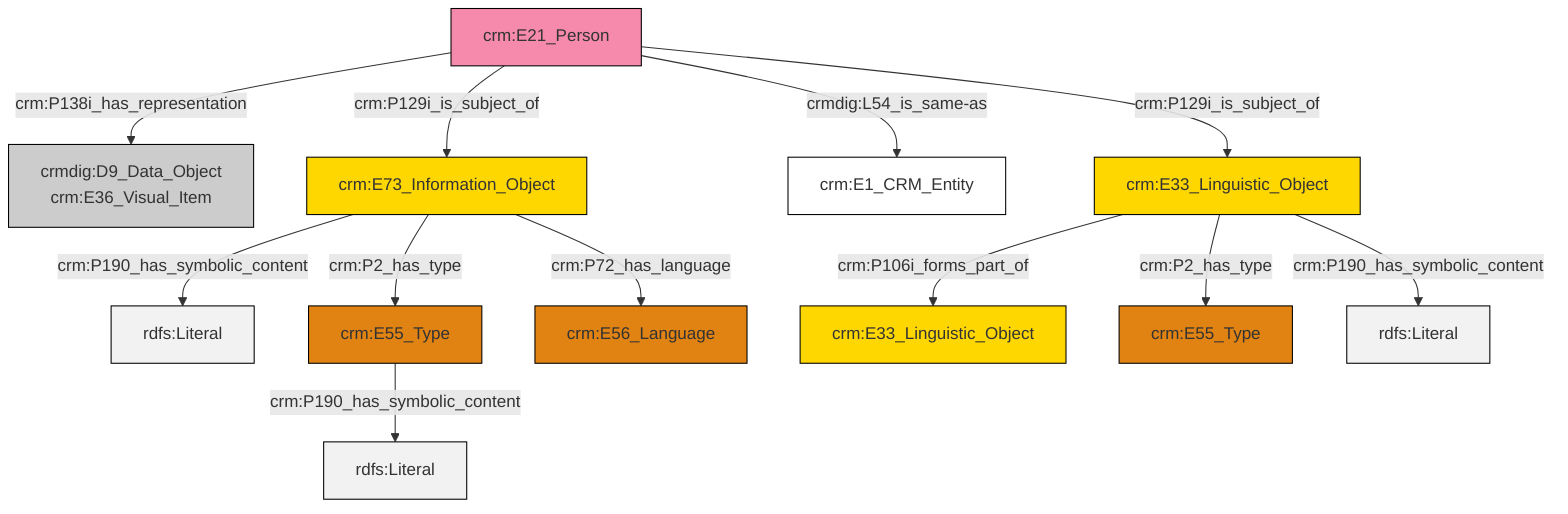 graph TD
classDef Literal fill:#f2f2f2,stroke:#000000;
classDef CRM_Entity fill:#FFFFFF,stroke:#000000;
classDef Temporal_Entity fill:#00C9E6, stroke:#000000;
classDef Type fill:#E18312, stroke:#000000;
classDef Time-Span fill:#2C9C91, stroke:#000000;
classDef Appellation fill:#FFEB7F, stroke:#000000;
classDef Place fill:#008836, stroke:#000000;
classDef Persistent_Item fill:#B266B2, stroke:#000000;
classDef Conceptual_Object fill:#FFD700, stroke:#000000;
classDef Physical_Thing fill:#D2B48C, stroke:#000000;
classDef Actor fill:#f58aad, stroke:#000000;
classDef PC_Classes fill:#4ce600, stroke:#000000;
classDef Multi fill:#cccccc,stroke:#000000;

4["crm:E73_Information_Object"]:::Conceptual_Object -->|crm:P190_has_symbolic_content| 5[rdfs:Literal]:::Literal
4["crm:E73_Information_Object"]:::Conceptual_Object -->|crm:P2_has_type| 6["crm:E55_Type"]:::Type
2["crm:E21_Person"]:::Actor -->|crm:P138i_has_representation| 0["crmdig:D9_Data_Object<br>crm:E36_Visual_Item"]:::Multi
14["crm:E33_Linguistic_Object"]:::Conceptual_Object -->|crm:P2_has_type| 15["crm:E55_Type"]:::Type
2["crm:E21_Person"]:::Actor -->|crmdig:L54_is_same-as| 7["crm:E1_CRM_Entity"]:::CRM_Entity
14["crm:E33_Linguistic_Object"]:::Conceptual_Object -->|crm:P106i_forms_part_of| 12["crm:E33_Linguistic_Object"]:::Conceptual_Object
14["crm:E33_Linguistic_Object"]:::Conceptual_Object -->|crm:P190_has_symbolic_content| 18[rdfs:Literal]:::Literal
6["crm:E55_Type"]:::Type -->|crm:P190_has_symbolic_content| 19[rdfs:Literal]:::Literal
2["crm:E21_Person"]:::Actor -->|crm:P129i_is_subject_of| 4["crm:E73_Information_Object"]:::Conceptual_Object
2["crm:E21_Person"]:::Actor -->|crm:P129i_is_subject_of| 14["crm:E33_Linguistic_Object"]:::Conceptual_Object
4["crm:E73_Information_Object"]:::Conceptual_Object -->|crm:P72_has_language| 9["crm:E56_Language"]:::Type